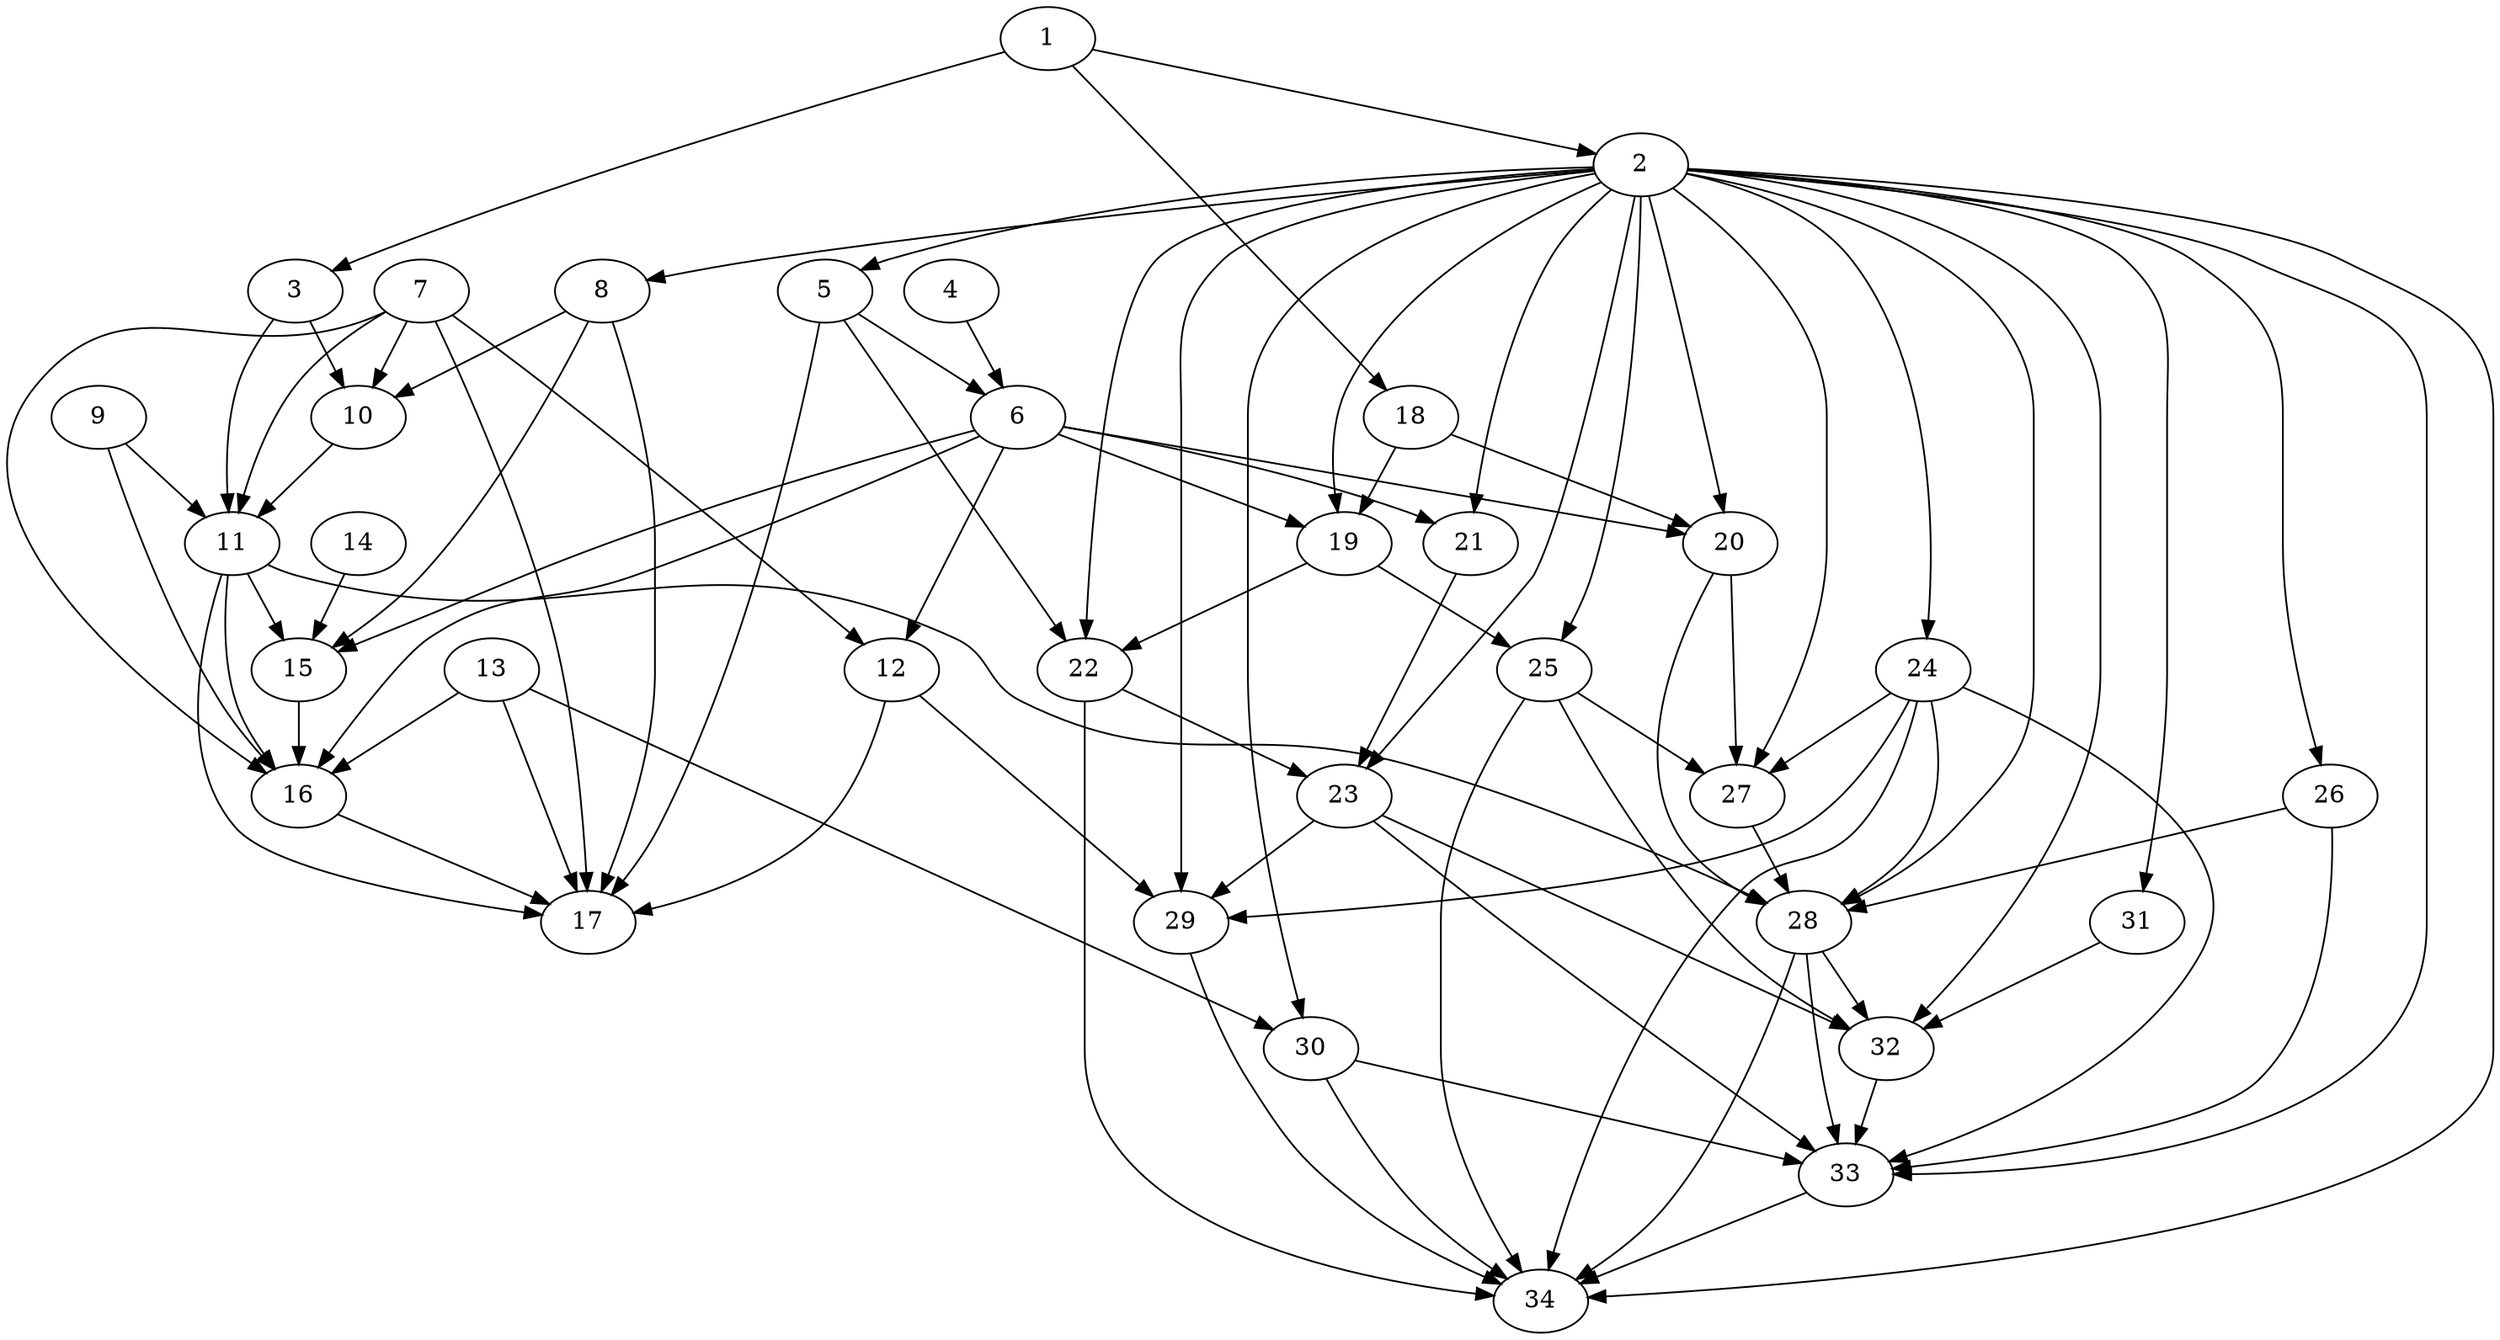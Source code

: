 digraph G {

 "1" [shape=ellipse];
 "2" [shape=ellipse];
 "3" [shape=ellipse];
 "4" [shape=ellipse];
 "5" [shape=ellipse];
 "6" [shape=ellipse];
 "7" [shape=ellipse];
 "8" [shape=ellipse];
 "9" [shape=ellipse];
 "10" [shape=ellipse];
 "11" [shape=ellipse];
 "12" [shape=ellipse];
 "13" [shape=ellipse];
 "14" [shape=ellipse];
 "15" [shape=ellipse];
 "16" [shape=ellipse];
 "17" [shape=ellipse];
 "18" [shape=ellipse];
 "19" [shape=ellipse];
 "20" [shape=ellipse];
 "21" [shape=ellipse];
 "22" [shape=ellipse];
 "23" [shape=ellipse];
 "24" [shape=ellipse];
 "25" [shape=ellipse];
 "26" [shape=ellipse];
 "27" [shape=ellipse];
 "28" [shape=ellipse];
 "29" [shape=ellipse];
 "30" [shape=ellipse];
 "31" [shape=ellipse];
 "32" [shape=ellipse];
 "33" [shape=ellipse];
 "34" [shape=ellipse];

 "1" -> "2";
 "1" -> "3";
 "1" -> "18";
 "2" -> "5";
 "2" -> "8";
 "2" -> "19";
 "2" -> "20";
 "2" -> "21";
 "2" -> "22";
 "2" -> "23";
 "2" -> "24";
 "2" -> "25";
 "2" -> "26";
 "2" -> "27";
 "2" -> "28";
 "2" -> "29";
 "2" -> "30";
 "2" -> "31";
 "2" -> "32";
 "2" -> "33";
 "2" -> "34";
 "3" -> "10";
 "3" -> "11";
 "4" -> "6";
 "5" -> "6";
 "5" -> "17";
 "5" -> "22";
 "6" -> "12";
 "6" -> "15";
 "6" -> "16";
 "6" -> "19";
 "6" -> "20";
 "6" -> "21";
 "7" -> "10";
 "7" -> "11";
 "7" -> "12";
 "7" -> "16";
 "7" -> "17";
 "8" -> "10";
 "8" -> "15";
 "8" -> "17";
 "9" -> "11";
 "9" -> "16";
 "10" -> "11";
 "11" -> "15";
 "11" -> "16";
 "11" -> "17";
 "11" -> "28";
 "12" -> "17";
 "12" -> "29";
 "13" -> "16";
 "13" -> "17";
 "13" -> "30";
 "14" -> "15";
 "15" -> "16";
 "16" -> "17";
 "18" -> "19";
 "18" -> "20";
 "19" -> "22";
 "19" -> "25";
 "20" -> "27";
 "20" -> "28";
 "21" -> "23";
 "22" -> "23";
 "22" -> "34";
 "23" -> "29";
 "23" -> "32";
 "23" -> "33";
 "24" -> "27";
 "24" -> "28";
 "24" -> "29";
 "24" -> "33";
 "24" -> "34";
 "25" -> "27";
 "25" -> "32";
 "25" -> "34";
 "26" -> "28";
 "26" -> "33";
 "27" -> "28";
 "28" -> "32";
 "28" -> "33";
 "28" -> "34";
 "29" -> "34";
 "30" -> "33";
 "30" -> "34";
 "31" -> "32";
 "32" -> "33";
 "33" -> "34";

} 
